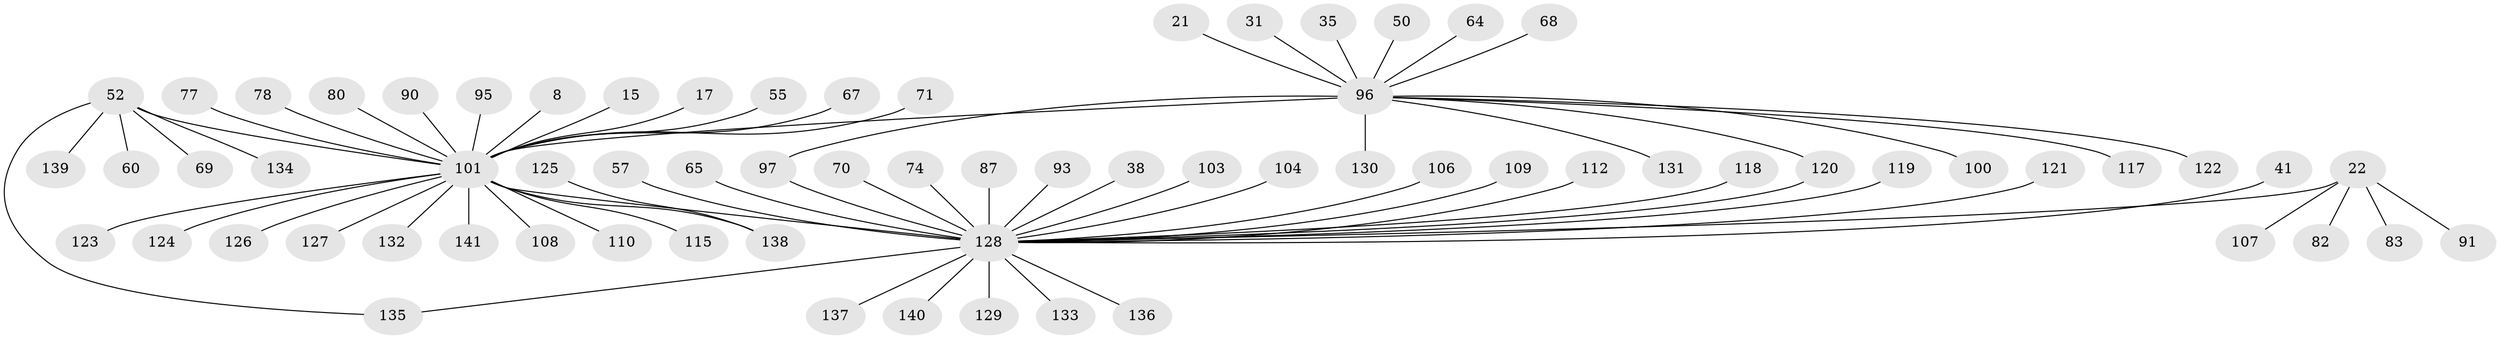 // original degree distribution, {2: 0.1702127659574468, 11: 0.0070921985815602835, 3: 0.09219858156028368, 37: 0.0070921985815602835, 14: 0.0070921985815602835, 1: 0.5957446808510638, 4: 0.04964539007092199, 6: 0.014184397163120567, 5: 0.04964539007092199, 10: 0.0070921985815602835}
// Generated by graph-tools (version 1.1) at 2025/46/03/09/25 04:46:55]
// undirected, 70 vertices, 72 edges
graph export_dot {
graph [start="1"]
  node [color=gray90,style=filled];
  8;
  15;
  17;
  21;
  22 [super="+18"];
  31;
  35 [super="+19"];
  38;
  41 [super="+33"];
  50;
  52 [super="+40"];
  55;
  57;
  60;
  64;
  65 [super="+53"];
  67;
  68 [super="+1"];
  69;
  70;
  71;
  74 [super="+73"];
  77 [super="+56"];
  78 [super="+30"];
  80;
  82;
  83;
  87;
  90;
  91;
  93;
  95;
  96 [super="+24+20"];
  97 [super="+9"];
  100;
  101 [super="+29+86+94+98+4"];
  103;
  104;
  106;
  107 [super="+99"];
  108 [super="+49+58+66"];
  109;
  110;
  112;
  115;
  117;
  118 [super="+81"];
  119;
  120 [super="+102+105"];
  121;
  122 [super="+116"];
  123;
  124;
  125;
  126 [super="+37"];
  127 [super="+32"];
  128 [super="+13+79+113+114"];
  129;
  130;
  131;
  132 [super="+46+111"];
  133;
  134;
  135 [super="+25"];
  136;
  137 [super="+27"];
  138 [super="+45+62"];
  139;
  140;
  141;
  8 -- 101;
  15 -- 101;
  17 -- 101;
  21 -- 96;
  22 -- 82;
  22 -- 83;
  22 -- 91;
  22 -- 128 [weight=2];
  22 -- 107;
  31 -- 96;
  35 -- 96;
  38 -- 128;
  41 -- 128;
  50 -- 96;
  52 -- 60;
  52 -- 135;
  52 -- 69;
  52 -- 134;
  52 -- 139;
  52 -- 101 [weight=2];
  55 -- 101;
  57 -- 128;
  64 -- 96;
  65 -- 128;
  67 -- 101;
  68 -- 96;
  70 -- 128;
  71 -- 101;
  74 -- 128;
  77 -- 101;
  78 -- 101;
  80 -- 101;
  87 -- 128;
  90 -- 101;
  93 -- 128;
  95 -- 101;
  96 -- 117;
  96 -- 130;
  96 -- 131;
  96 -- 100;
  96 -- 97;
  96 -- 120;
  96 -- 101 [weight=4];
  96 -- 122;
  97 -- 128;
  101 -- 128 [weight=8];
  101 -- 110;
  101 -- 132;
  101 -- 138;
  101 -- 141;
  101 -- 108;
  101 -- 115;
  101 -- 123;
  101 -- 124;
  101 -- 126;
  101 -- 127;
  103 -- 128;
  104 -- 128;
  106 -- 128;
  109 -- 128;
  112 -- 128;
  118 -- 128;
  119 -- 128;
  120 -- 128;
  121 -- 128;
  125 -- 138;
  128 -- 129;
  128 -- 133;
  128 -- 135;
  128 -- 136;
  128 -- 137;
  128 -- 140;
}
